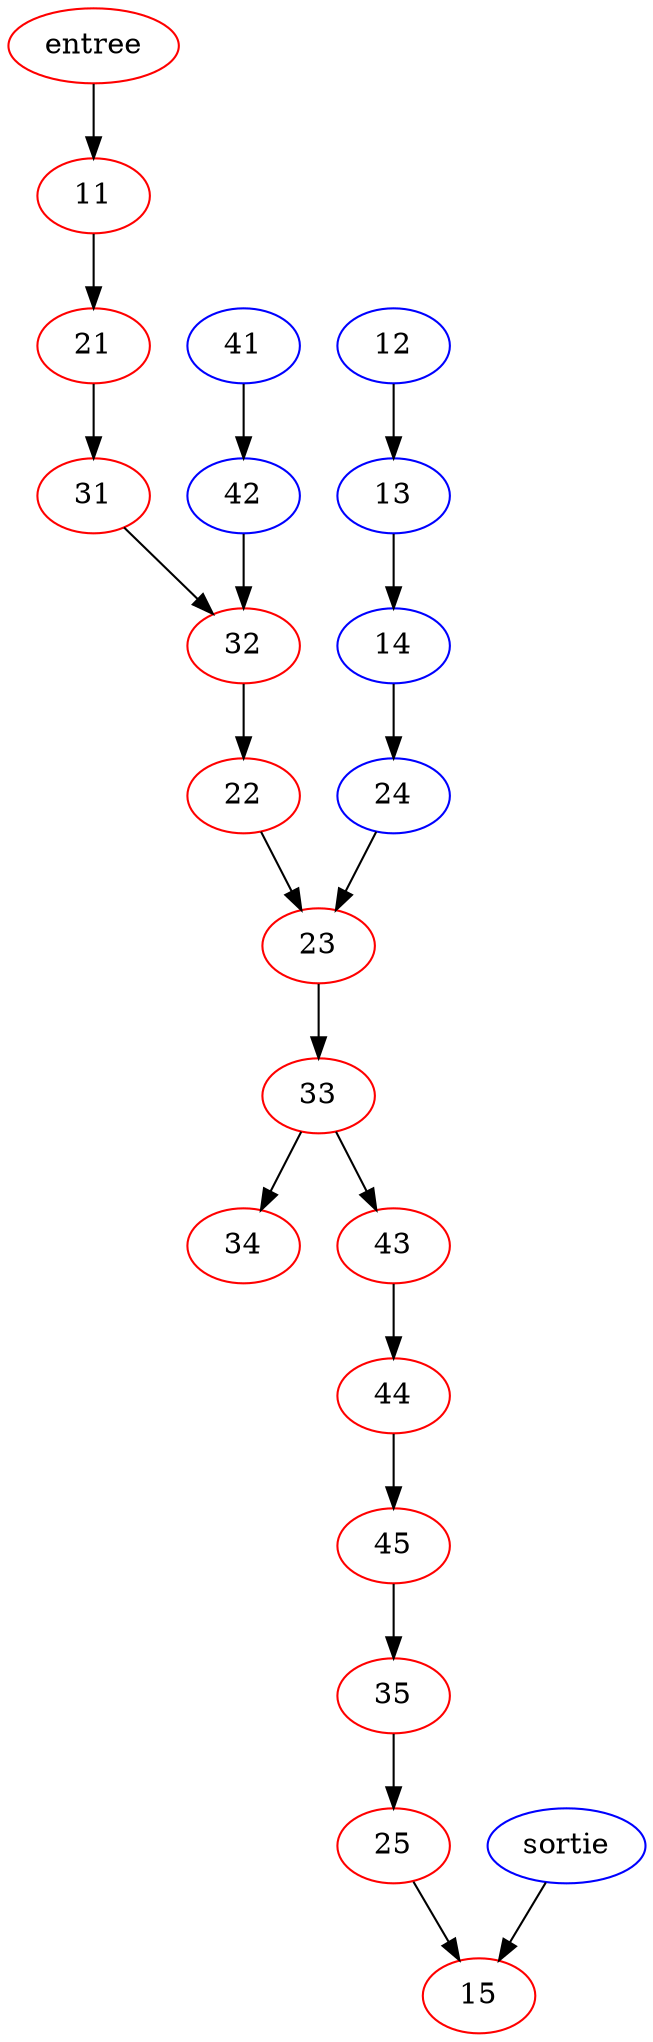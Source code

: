 digraph {
entree [color=RED]
sortie [color=BLUE]
11 [color=RED]
12 [color=BLUE]
13 [color=BLUE]
14 [color=BLUE]
15 [color=RED]
21 [color=RED]
22 [color=RED]
23 [color=RED]
24 [color=BLUE]
25 [color=RED]
31 [color=RED]
32 [color=RED]
33 [color=RED]
34 [color=RED]
35 [color=RED]
41 [color=BLUE]
42 [color=BLUE]
43 [color=RED]
44 [color=RED]
45 [color=RED]
entree -> 11
sortie -> 15
11 -> 21
21 -> 31
31 -> 32
41 -> 42
42 -> 32
32 -> 22
22 -> 23
12 -> 13
13 -> 14
14 -> 24
24 -> 23
23 -> 33
33 -> 34
33 -> 43
43 -> 44
44 -> 45
45 -> 35
35 -> 25
25 -> 15
}